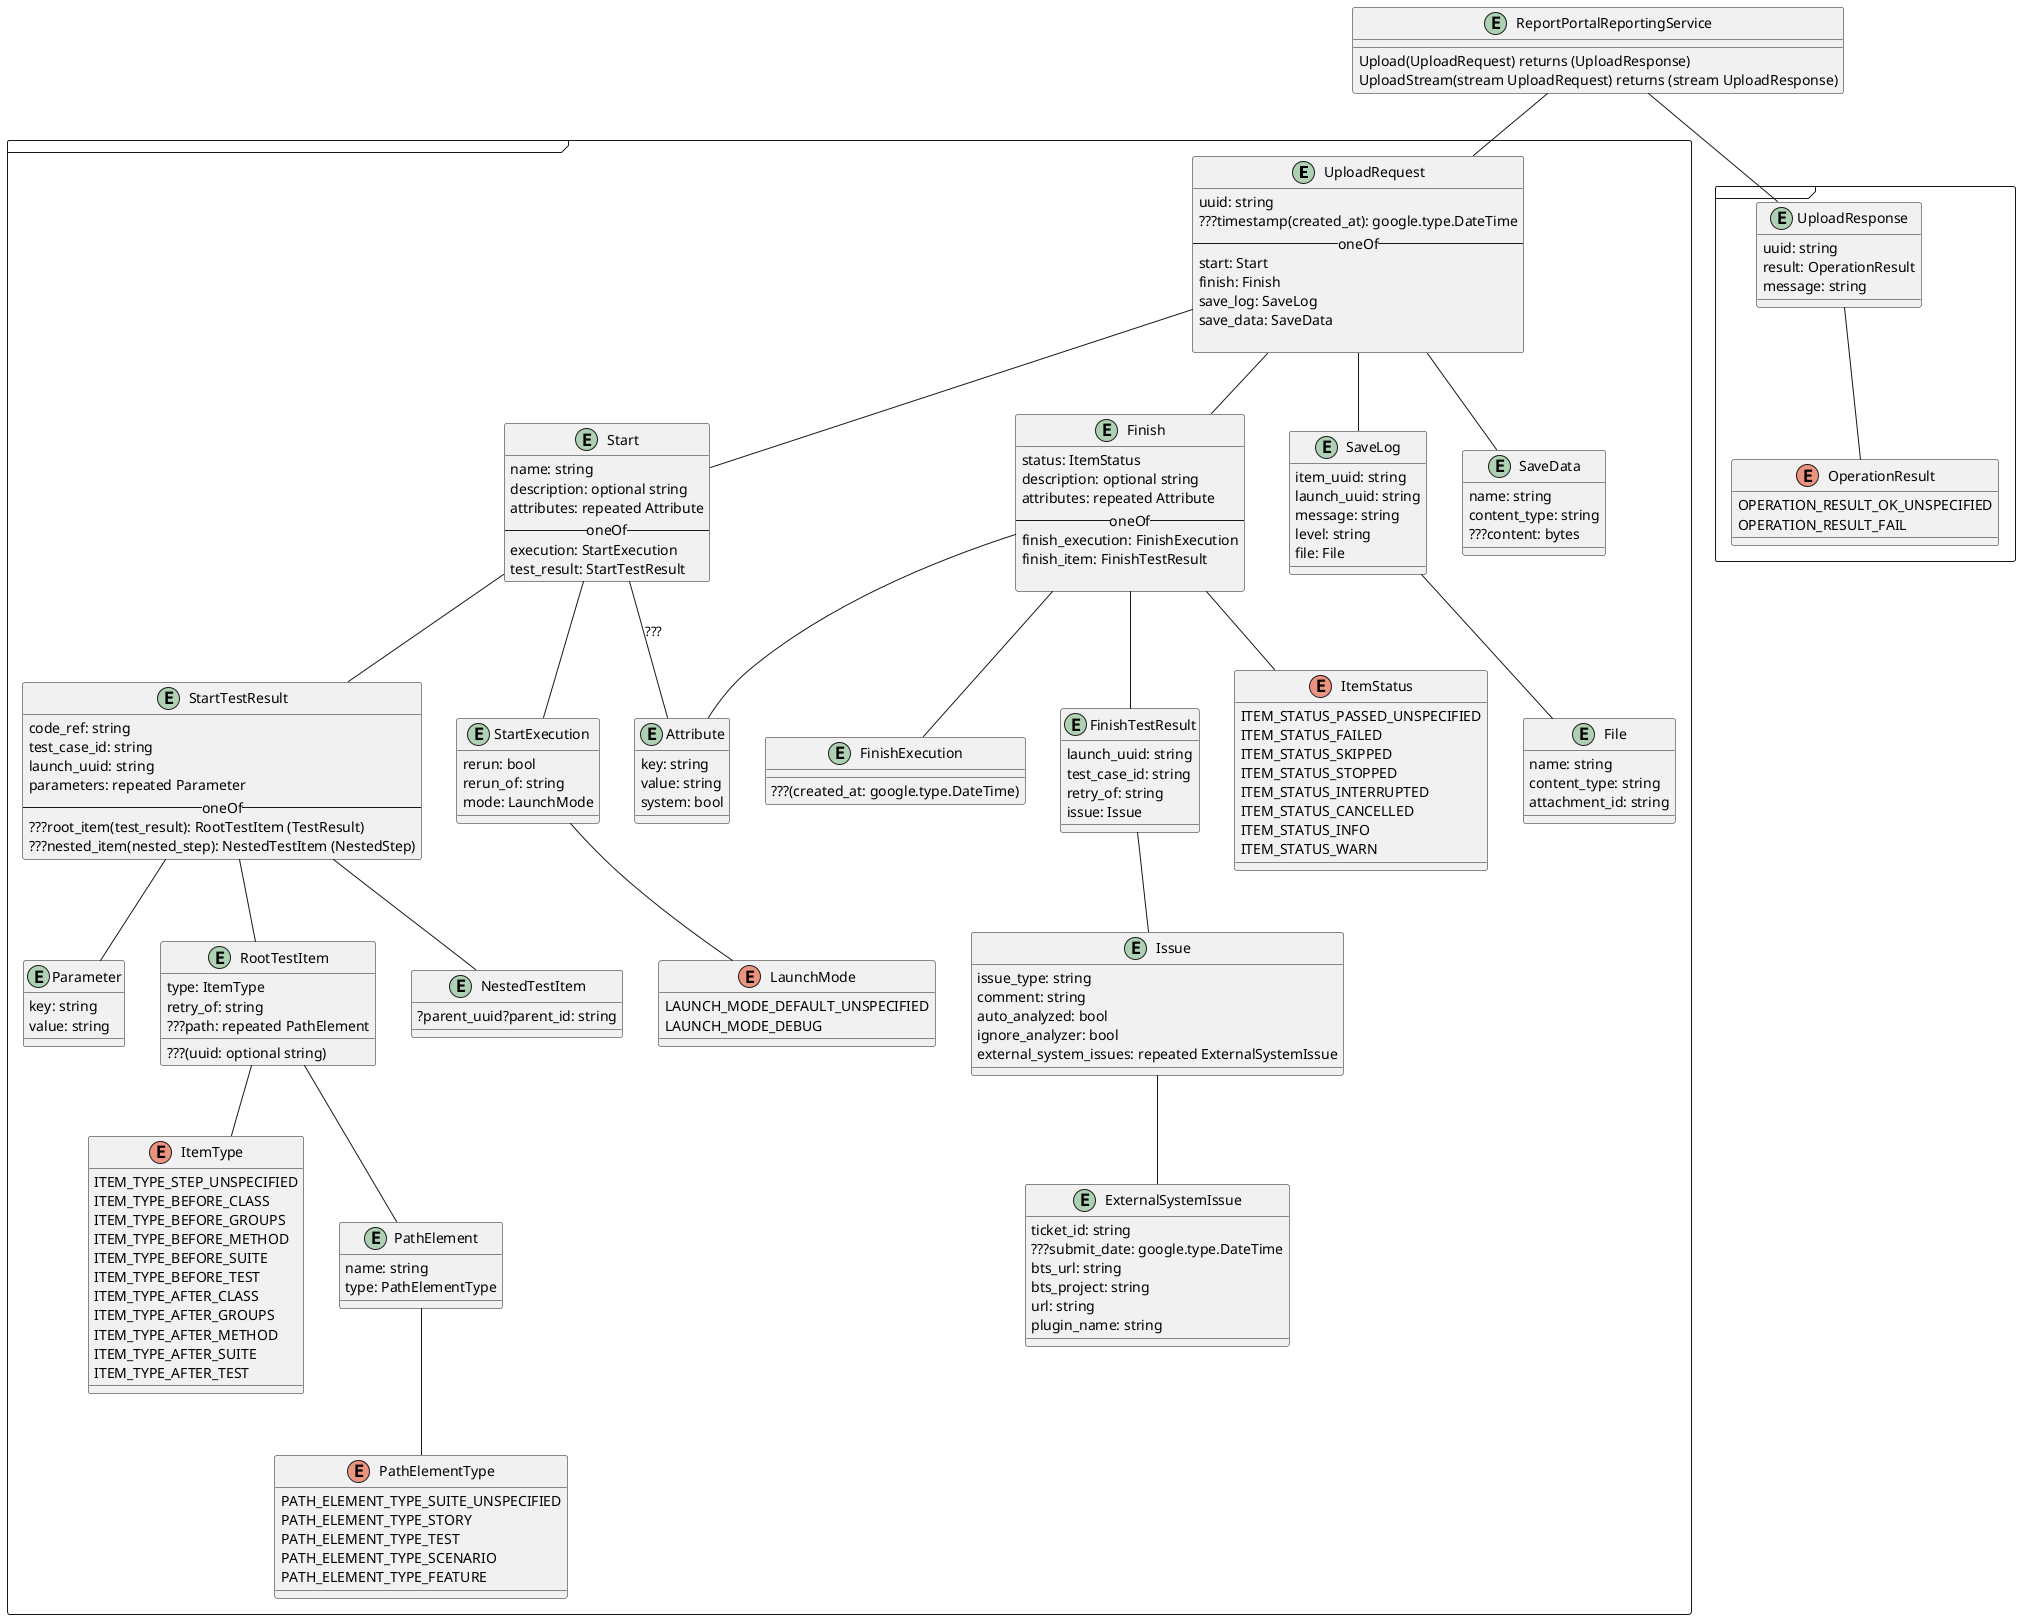 @startuml

Entity ReportPortalReportingService {
  Upload(UploadRequest) returns (UploadResponse)
  UploadStream(stream UploadRequest) returns (stream UploadResponse)
}

Frame {
  Entity UploadRequest {
    uuid: string
    ???timestamp(created_at): google.type.DateTime
    --oneOf--
    start: Start
    finish: Finish
    save_log: SaveLog
    save_data: SaveData

  }

  Entity Start {
    name: string
    description: optional string
    attributes: repeated Attribute
    --oneOf--
    execution: StartExecution
    test_result: StartTestResult
  }

  Entity StartTestResult {
    code_ref: string
    test_case_id: string
    launch_uuid: string
    parameters: repeated Parameter
    --oneOf--
    ???root_item(test_result): RootTestItem (TestResult)
    ???nested_item(nested_step): NestedTestItem (NestedStep)
  }

  Entity RootTestItem {
    type: ItemType
    retry_of: string
    ???path: repeated PathElement
    ???(uuid: optional string)
  }

  Entity NestedTestItem {
    ?parent_uuid?parent_id: string
  }

  Entity StartExecution {
    rerun: bool
    rerun_of: string
    mode: LaunchMode
  }

  Entity Finish {
    status: ItemStatus
    description: optional string
    attributes: repeated Attribute
    --oneOf--
    finish_execution: FinishExecution
    finish_item: FinishTestResult

  }

  Entity FinishExecution {
    ???(created_at: google.type.DateTime)
  }

  Entity FinishTestResult {
    launch_uuid: string
    test_case_id: string
    retry_of: string
    issue: Issue
  }

  Entity Issue {
    issue_type: string
    comment: string
    auto_analyzed: bool
    ignore_analyzer: bool
    external_system_issues: repeated ExternalSystemIssue
  }

  Entity ExternalSystemIssue {
    ticket_id: string
    ???submit_date: google.type.DateTime
    bts_url: string
    bts_project: string
    url: string
    plugin_name: string
  }

  Entity SaveLog {
    item_uuid: string
    launch_uuid: string
    message: string
    level: string
    file: File
  }

  Entity File {
    name: string
    content_type: string
    attachment_id: string
  }

  Entity SaveData {
    name: string
    content_type: string
    ???content: bytes
  }

  Entity Attribute {
    key: string
    value: string
    system: bool
  }

  Entity Parameter {
    key: string
    value: string
  }
  Entity PathElement {
    name: string
    type: PathElementType
  }

  enum PathElementType {
    PATH_ELEMENT_TYPE_SUITE_UNSPECIFIED
    PATH_ELEMENT_TYPE_STORY
    PATH_ELEMENT_TYPE_TEST
    PATH_ELEMENT_TYPE_SCENARIO
    PATH_ELEMENT_TYPE_FEATURE
  }

  enum ItemType {
    ITEM_TYPE_STEP_UNSPECIFIED
    ITEM_TYPE_BEFORE_CLASS
    ITEM_TYPE_BEFORE_GROUPS
    ITEM_TYPE_BEFORE_METHOD
    ITEM_TYPE_BEFORE_SUITE
    ITEM_TYPE_BEFORE_TEST
    ITEM_TYPE_AFTER_CLASS
    ITEM_TYPE_AFTER_GROUPS
    ITEM_TYPE_AFTER_METHOD
    ITEM_TYPE_AFTER_SUITE
    ITEM_TYPE_AFTER_TEST
  }

  enum ItemStatus {
    ITEM_STATUS_PASSED_UNSPECIFIED
    ITEM_STATUS_FAILED
    ITEM_STATUS_SKIPPED
    ITEM_STATUS_STOPPED
    ITEM_STATUS_INTERRUPTED
    ITEM_STATUS_CANCELLED
    ITEM_STATUS_INFO
    ITEM_STATUS_WARN
  }

  enum LaunchMode {
    LAUNCH_MODE_DEFAULT_UNSPECIFIED
    LAUNCH_MODE_DEBUG
  }
}

Frame {
  Entity UploadResponse {
    uuid: string
    result: OperationResult
    message: string
  }

  enum OperationResult {
    OPERATION_RESULT_OK_UNSPECIFIED
    OPERATION_RESULT_FAIL
  }
}

ReportPortalReportingService -- UploadRequest
ReportPortalReportingService -- UploadResponse

UploadRequest -- Start
UploadRequest -- Finish
UploadRequest -- SaveLog
UploadRequest -- SaveData

Start -- StartExecution
Start -- StartTestResult
Start -- Attribute :???

StartExecution -- LaunchMode

StartTestResult -- RootTestItem
StartTestResult -- NestedTestItem
StartTestResult -- Parameter

RootTestItem -- PathElement
RootTestItem -- ItemType

PathElement -- PathElementType

Finish -- FinishExecution
Finish -- FinishTestResult
Finish -- ItemStatus
Finish -- Attribute

FinishTestResult -- Issue

Issue -- ExternalSystemIssue

SaveLog -- File

UploadResponse -- OperationResult

@enduml
